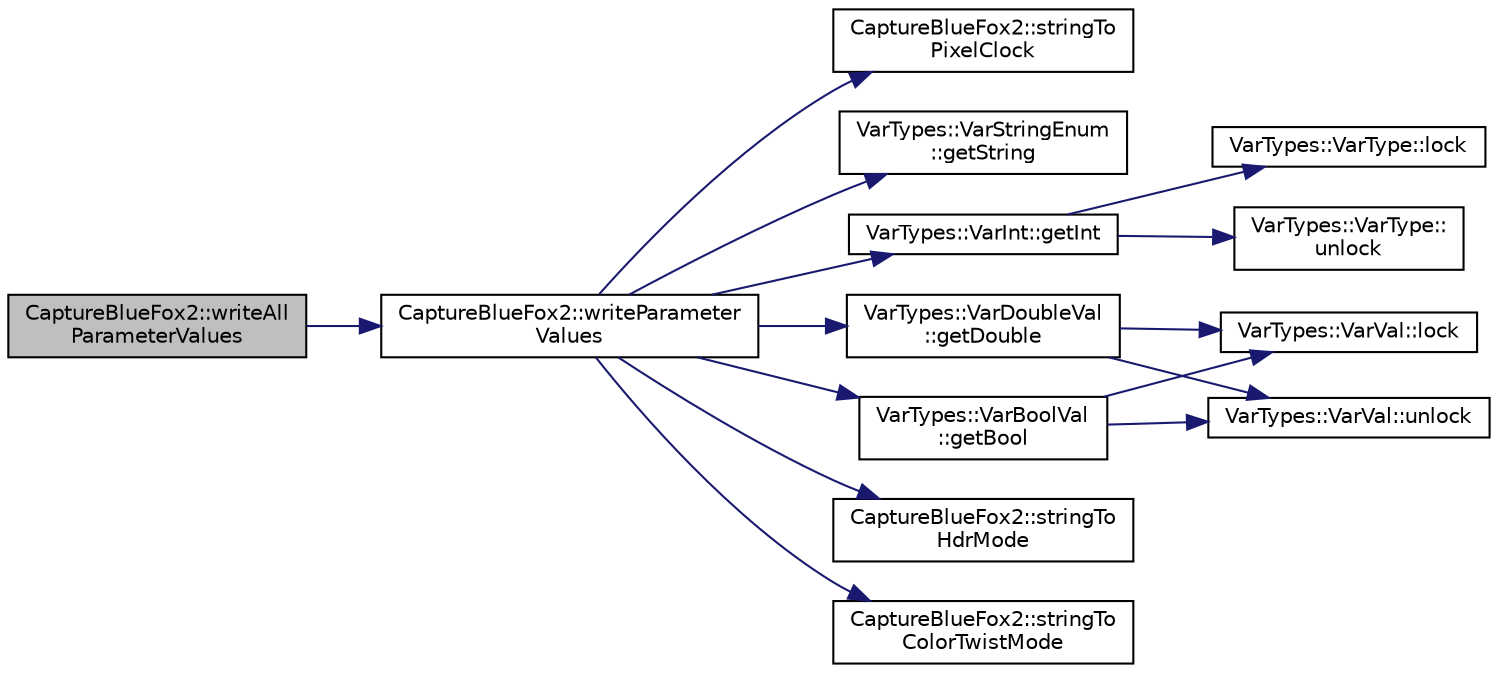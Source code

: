 digraph "CaptureBlueFox2::writeAllParameterValues"
{
 // INTERACTIVE_SVG=YES
  edge [fontname="Helvetica",fontsize="10",labelfontname="Helvetica",labelfontsize="10"];
  node [fontname="Helvetica",fontsize="10",shape=record];
  rankdir="LR";
  Node1 [label="CaptureBlueFox2::writeAll\lParameterValues",height=0.2,width=0.4,color="black", fillcolor="grey75", style="filled", fontcolor="black"];
  Node1 -> Node2 [color="midnightblue",fontsize="10",style="solid",fontname="Helvetica"];
  Node2 [label="CaptureBlueFox2::writeParameter\lValues",height=0.2,width=0.4,color="black", fillcolor="white", style="filled",URL="$d6/d65/class_capture_blue_fox2.html#aef9ddb1b73755f0ff63b7d63dc3049c6"];
  Node2 -> Node3 [color="midnightblue",fontsize="10",style="solid",fontname="Helvetica"];
  Node3 [label="CaptureBlueFox2::stringTo\lPixelClock",height=0.2,width=0.4,color="black", fillcolor="white", style="filled",URL="$d6/d65/class_capture_blue_fox2.html#a53b70c993f86ca3a89950756eabdd2d1"];
  Node2 -> Node4 [color="midnightblue",fontsize="10",style="solid",fontname="Helvetica"];
  Node4 [label="VarTypes::VarStringEnum\l::getString",height=0.2,width=0.4,color="black", fillcolor="white", style="filled",URL="$dc/d6f/class_var_types_1_1_var_string_enum.html#a9835be5d07c2f3d7e4dc28b900ad623b"];
  Node2 -> Node5 [color="midnightblue",fontsize="10",style="solid",fontname="Helvetica"];
  Node5 [label="VarTypes::VarInt::getInt",height=0.2,width=0.4,color="black", fillcolor="white", style="filled",URL="$d0/d6c/class_var_types_1_1_var_int.html#a28e54804076ef060827761e22e15ab1f"];
  Node5 -> Node6 [color="midnightblue",fontsize="10",style="solid",fontname="Helvetica"];
  Node6 [label="VarTypes::VarType::lock",height=0.2,width=0.4,color="black", fillcolor="white", style="filled",URL="$d4/d59/class_var_types_1_1_var_type.html#ae3cc30264a849e50988b92ed305d80d2"];
  Node5 -> Node7 [color="midnightblue",fontsize="10",style="solid",fontname="Helvetica"];
  Node7 [label="VarTypes::VarType::\lunlock",height=0.2,width=0.4,color="black", fillcolor="white", style="filled",URL="$d4/d59/class_var_types_1_1_var_type.html#aa879148410da333f6b9bf5c5e58fbad8"];
  Node2 -> Node8 [color="midnightblue",fontsize="10",style="solid",fontname="Helvetica"];
  Node8 [label="VarTypes::VarBoolVal\l::getBool",height=0.2,width=0.4,color="black", fillcolor="white", style="filled",URL="$d8/d0a/class_var_types_1_1_var_bool_val.html#aa06eade87e8f3799adddde73001ba94b",tooltip="return the boolean value "];
  Node8 -> Node9 [color="midnightblue",fontsize="10",style="solid",fontname="Helvetica"];
  Node9 [label="VarTypes::VarVal::lock",height=0.2,width=0.4,color="black", fillcolor="white", style="filled",URL="$d6/de8/class_var_types_1_1_var_val.html#a687df377b593f5ab5ac0b26d22728d4a"];
  Node8 -> Node10 [color="midnightblue",fontsize="10",style="solid",fontname="Helvetica"];
  Node10 [label="VarTypes::VarVal::unlock",height=0.2,width=0.4,color="black", fillcolor="white", style="filled",URL="$d6/de8/class_var_types_1_1_var_val.html#a6f1d886beb58366ce6c157b224ff26f8"];
  Node2 -> Node11 [color="midnightblue",fontsize="10",style="solid",fontname="Helvetica"];
  Node11 [label="VarTypes::VarDoubleVal\l::getDouble",height=0.2,width=0.4,color="black", fillcolor="white", style="filled",URL="$db/d0f/class_var_types_1_1_var_double_val.html#aa5c9acfc3658e012d84481b9292a0b12",tooltip="get the value of this data-type "];
  Node11 -> Node9 [color="midnightblue",fontsize="10",style="solid",fontname="Helvetica"];
  Node11 -> Node10 [color="midnightblue",fontsize="10",style="solid",fontname="Helvetica"];
  Node2 -> Node12 [color="midnightblue",fontsize="10",style="solid",fontname="Helvetica"];
  Node12 [label="CaptureBlueFox2::stringTo\lHdrMode",height=0.2,width=0.4,color="black", fillcolor="white", style="filled",URL="$d6/d65/class_capture_blue_fox2.html#a2acdc299ae417d7b5c12276473131178"];
  Node2 -> Node13 [color="midnightblue",fontsize="10",style="solid",fontname="Helvetica"];
  Node13 [label="CaptureBlueFox2::stringTo\lColorTwistMode",height=0.2,width=0.4,color="black", fillcolor="white", style="filled",URL="$d6/d65/class_capture_blue_fox2.html#ac5b0184a3bad3487a72f7ff5222d1f2b"];
}
